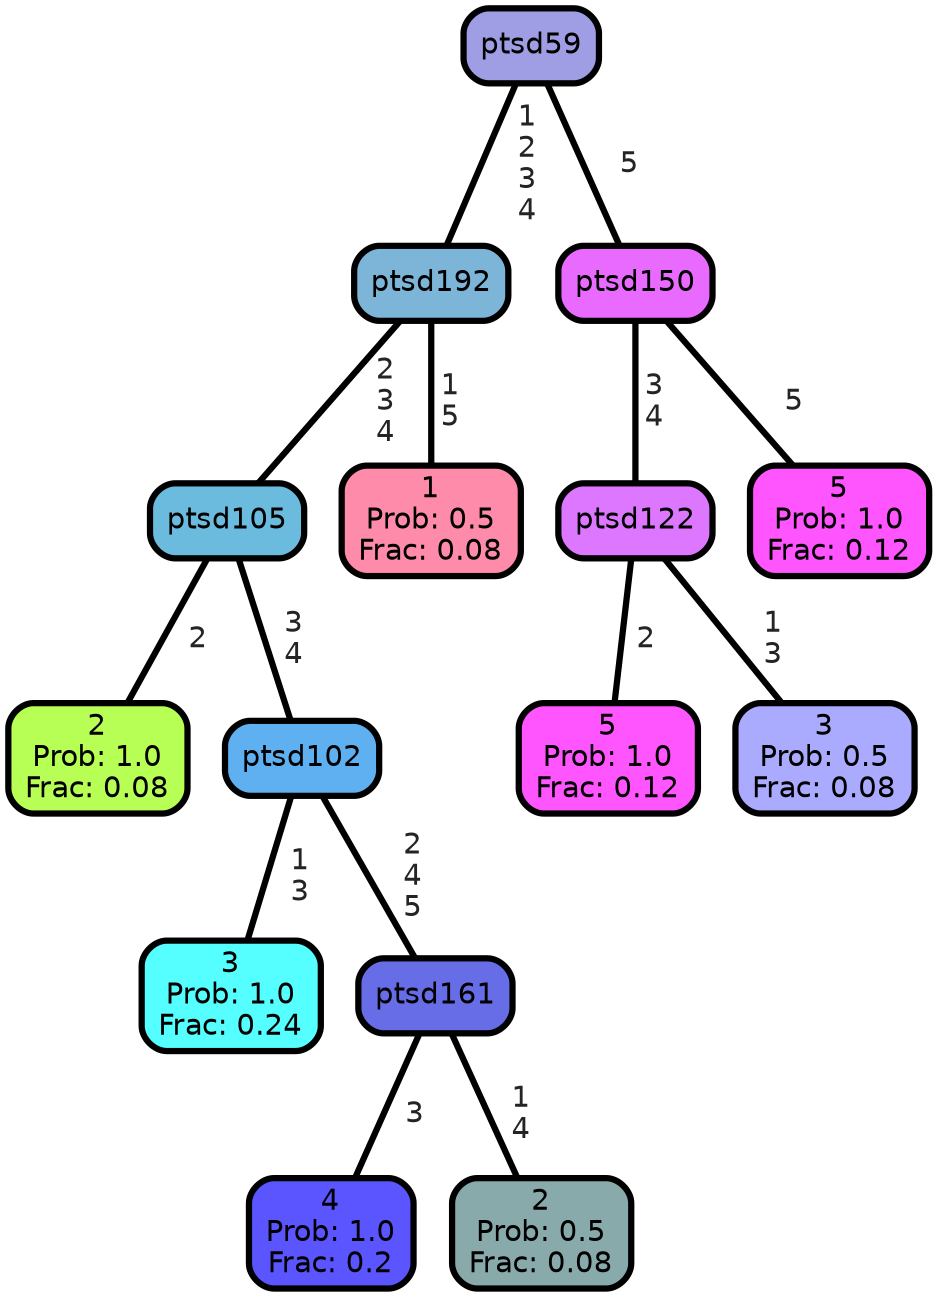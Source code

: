 graph Tree {
node [shape=box, style="filled, rounded",color="black",penwidth="3",fontcolor="black",                 fontname=helvetica] ;
graph [ranksep="0 equally", splines=straight,                 bgcolor=transparent, dpi=200] ;
edge [fontname=helvetica, fontweight=bold,fontcolor=grey14,color=black] ;
0 [label="2
Prob: 1.0
Frac: 0.08", fillcolor="#b8ff55"] ;
1 [label="ptsd105", fillcolor="#6abbdd"] ;
2 [label="3
Prob: 1.0
Frac: 0.24", fillcolor="#55ffff"] ;
3 [label="ptsd102", fillcolor="#5eb0f1"] ;
4 [label="4
Prob: 1.0
Frac: 0.2", fillcolor="#5a55ff"] ;
5 [label="ptsd161", fillcolor="#676de6"] ;
6 [label="2
Prob: 0.5
Frac: 0.08", fillcolor="#89aaaa"] ;
7 [label="ptsd192", fillcolor="#7cb5d7"] ;
8 [label="1
Prob: 0.5
Frac: 0.08", fillcolor="#ff8baa"] ;
9 [label="ptsd59", fillcolor="#9f9de3"] ;
10 [label="5
Prob: 1.0
Frac: 0.12", fillcolor="#ff55ff"] ;
11 [label="ptsd122", fillcolor="#dd77ff"] ;
12 [label="3
Prob: 0.5
Frac: 0.08", fillcolor="#aaaaff"] ;
13 [label="ptsd150", fillcolor="#e96aff"] ;
14 [label="5
Prob: 1.0
Frac: 0.12", fillcolor="#ff55ff"] ;
1 -- 0 [label=" 2",penwidth=3] ;
1 -- 3 [label=" 3\n 4",penwidth=3] ;
3 -- 2 [label=" 1\n 3",penwidth=3] ;
3 -- 5 [label=" 2\n 4\n 5",penwidth=3] ;
5 -- 4 [label=" 3",penwidth=3] ;
5 -- 6 [label=" 1\n 4",penwidth=3] ;
7 -- 1 [label=" 2\n 3\n 4",penwidth=3] ;
7 -- 8 [label=" 1\n 5",penwidth=3] ;
9 -- 7 [label=" 1\n 2\n 3\n 4",penwidth=3] ;
9 -- 13 [label=" 5",penwidth=3] ;
11 -- 10 [label=" 2",penwidth=3] ;
11 -- 12 [label=" 1\n 3",penwidth=3] ;
13 -- 11 [label=" 3\n 4",penwidth=3] ;
13 -- 14 [label=" 5",penwidth=3] ;
{rank = same;}}